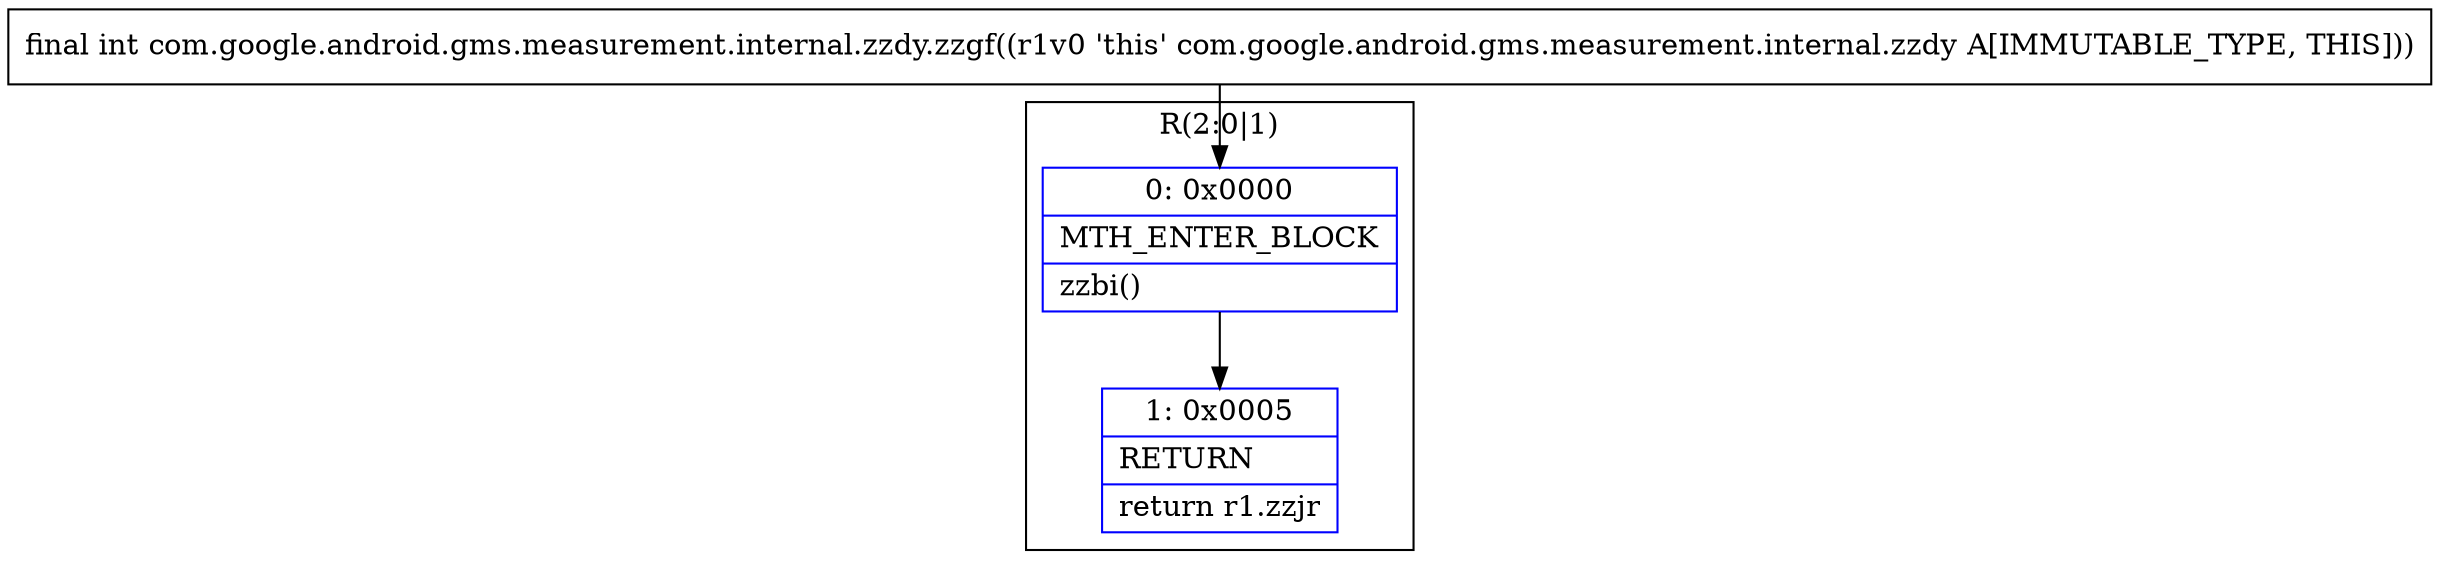 digraph "CFG forcom.google.android.gms.measurement.internal.zzdy.zzgf()I" {
subgraph cluster_Region_883949153 {
label = "R(2:0|1)";
node [shape=record,color=blue];
Node_0 [shape=record,label="{0\:\ 0x0000|MTH_ENTER_BLOCK\l|zzbi()\l}"];
Node_1 [shape=record,label="{1\:\ 0x0005|RETURN\l|return r1.zzjr\l}"];
}
MethodNode[shape=record,label="{final int com.google.android.gms.measurement.internal.zzdy.zzgf((r1v0 'this' com.google.android.gms.measurement.internal.zzdy A[IMMUTABLE_TYPE, THIS])) }"];
MethodNode -> Node_0;
Node_0 -> Node_1;
}

